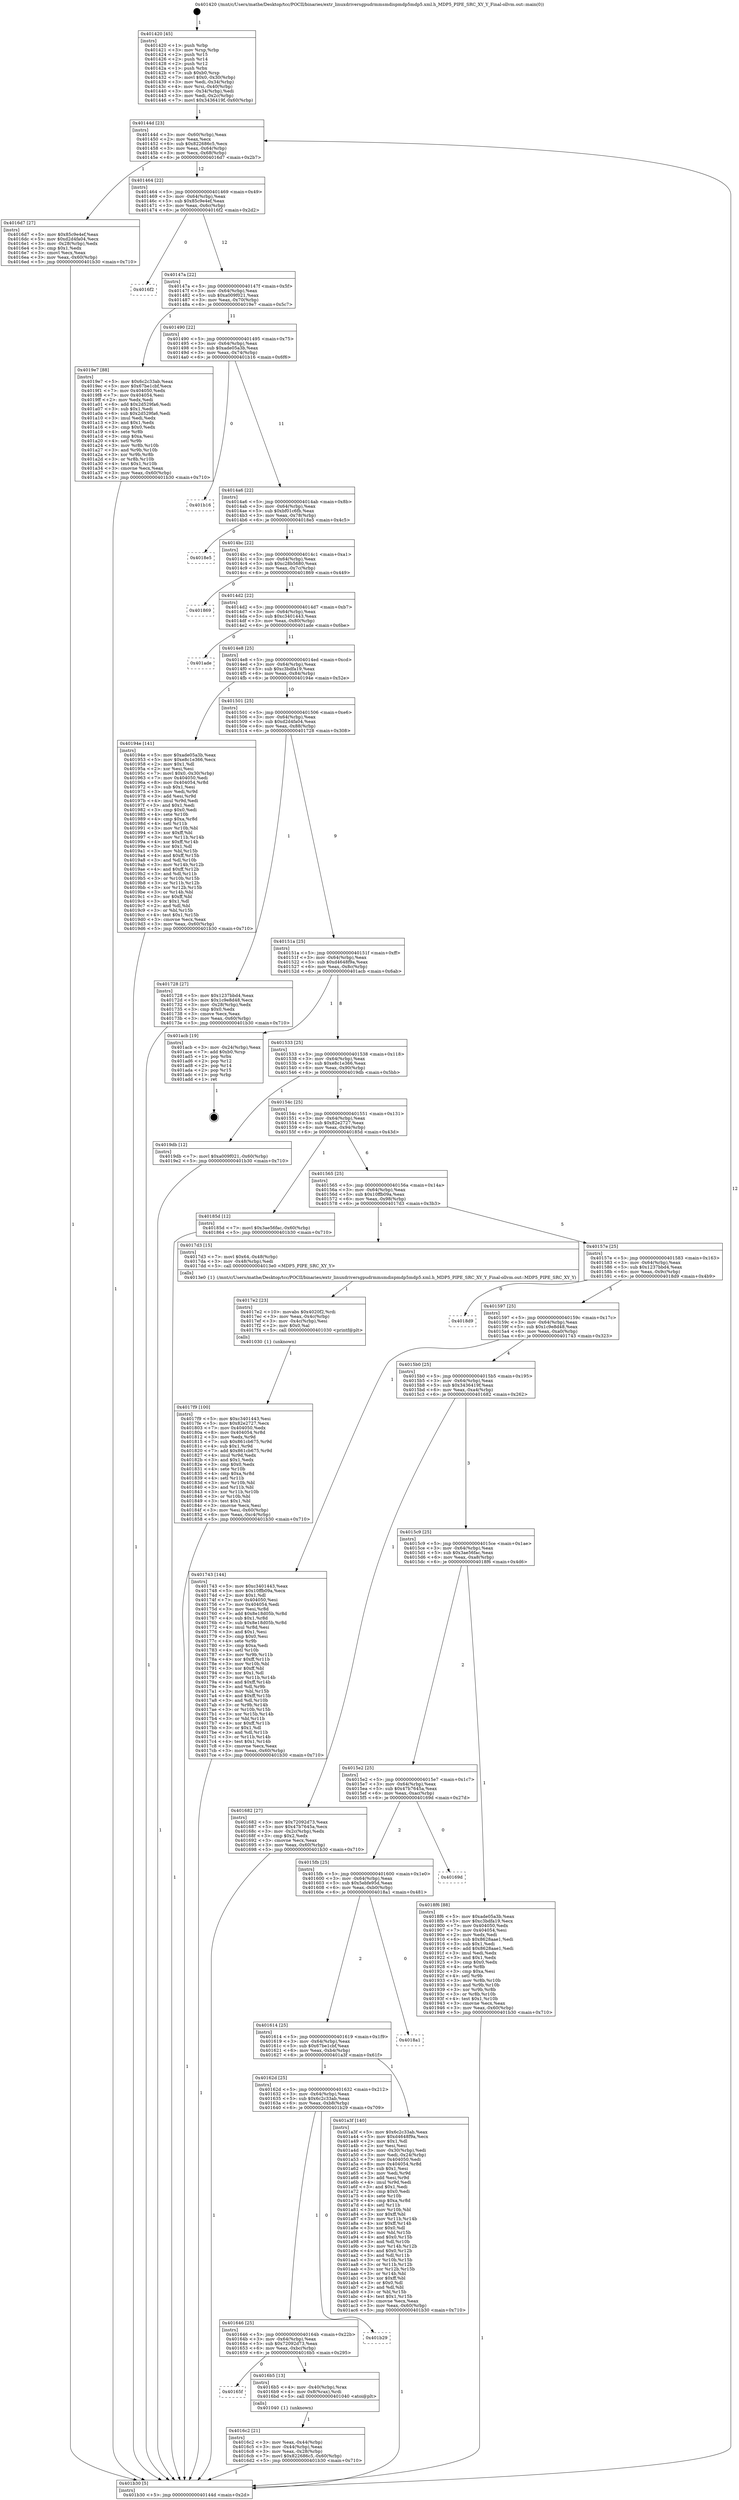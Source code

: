 digraph "0x401420" {
  label = "0x401420 (/mnt/c/Users/mathe/Desktop/tcc/POCII/binaries/extr_linuxdriversgpudrmmsmdispmdp5mdp5.xml.h_MDP5_PIPE_SRC_XY_Y_Final-ollvm.out::main(0))"
  labelloc = "t"
  node[shape=record]

  Entry [label="",width=0.3,height=0.3,shape=circle,fillcolor=black,style=filled]
  "0x40144d" [label="{
     0x40144d [23]\l
     | [instrs]\l
     &nbsp;&nbsp;0x40144d \<+3\>: mov -0x60(%rbp),%eax\l
     &nbsp;&nbsp;0x401450 \<+2\>: mov %eax,%ecx\l
     &nbsp;&nbsp;0x401452 \<+6\>: sub $0x822686c5,%ecx\l
     &nbsp;&nbsp;0x401458 \<+3\>: mov %eax,-0x64(%rbp)\l
     &nbsp;&nbsp;0x40145b \<+3\>: mov %ecx,-0x68(%rbp)\l
     &nbsp;&nbsp;0x40145e \<+6\>: je 00000000004016d7 \<main+0x2b7\>\l
  }"]
  "0x4016d7" [label="{
     0x4016d7 [27]\l
     | [instrs]\l
     &nbsp;&nbsp;0x4016d7 \<+5\>: mov $0x85c9e4ef,%eax\l
     &nbsp;&nbsp;0x4016dc \<+5\>: mov $0xd2d4fa04,%ecx\l
     &nbsp;&nbsp;0x4016e1 \<+3\>: mov -0x28(%rbp),%edx\l
     &nbsp;&nbsp;0x4016e4 \<+3\>: cmp $0x1,%edx\l
     &nbsp;&nbsp;0x4016e7 \<+3\>: cmovl %ecx,%eax\l
     &nbsp;&nbsp;0x4016ea \<+3\>: mov %eax,-0x60(%rbp)\l
     &nbsp;&nbsp;0x4016ed \<+5\>: jmp 0000000000401b30 \<main+0x710\>\l
  }"]
  "0x401464" [label="{
     0x401464 [22]\l
     | [instrs]\l
     &nbsp;&nbsp;0x401464 \<+5\>: jmp 0000000000401469 \<main+0x49\>\l
     &nbsp;&nbsp;0x401469 \<+3\>: mov -0x64(%rbp),%eax\l
     &nbsp;&nbsp;0x40146c \<+5\>: sub $0x85c9e4ef,%eax\l
     &nbsp;&nbsp;0x401471 \<+3\>: mov %eax,-0x6c(%rbp)\l
     &nbsp;&nbsp;0x401474 \<+6\>: je 00000000004016f2 \<main+0x2d2\>\l
  }"]
  Exit [label="",width=0.3,height=0.3,shape=circle,fillcolor=black,style=filled,peripheries=2]
  "0x4016f2" [label="{
     0x4016f2\l
  }", style=dashed]
  "0x40147a" [label="{
     0x40147a [22]\l
     | [instrs]\l
     &nbsp;&nbsp;0x40147a \<+5\>: jmp 000000000040147f \<main+0x5f\>\l
     &nbsp;&nbsp;0x40147f \<+3\>: mov -0x64(%rbp),%eax\l
     &nbsp;&nbsp;0x401482 \<+5\>: sub $0xa009f021,%eax\l
     &nbsp;&nbsp;0x401487 \<+3\>: mov %eax,-0x70(%rbp)\l
     &nbsp;&nbsp;0x40148a \<+6\>: je 00000000004019e7 \<main+0x5c7\>\l
  }"]
  "0x4017f9" [label="{
     0x4017f9 [100]\l
     | [instrs]\l
     &nbsp;&nbsp;0x4017f9 \<+5\>: mov $0xc3401443,%esi\l
     &nbsp;&nbsp;0x4017fe \<+5\>: mov $0x82e2727,%ecx\l
     &nbsp;&nbsp;0x401803 \<+7\>: mov 0x404050,%edx\l
     &nbsp;&nbsp;0x40180a \<+8\>: mov 0x404054,%r8d\l
     &nbsp;&nbsp;0x401812 \<+3\>: mov %edx,%r9d\l
     &nbsp;&nbsp;0x401815 \<+7\>: sub $0x861cb675,%r9d\l
     &nbsp;&nbsp;0x40181c \<+4\>: sub $0x1,%r9d\l
     &nbsp;&nbsp;0x401820 \<+7\>: add $0x861cb675,%r9d\l
     &nbsp;&nbsp;0x401827 \<+4\>: imul %r9d,%edx\l
     &nbsp;&nbsp;0x40182b \<+3\>: and $0x1,%edx\l
     &nbsp;&nbsp;0x40182e \<+3\>: cmp $0x0,%edx\l
     &nbsp;&nbsp;0x401831 \<+4\>: sete %r10b\l
     &nbsp;&nbsp;0x401835 \<+4\>: cmp $0xa,%r8d\l
     &nbsp;&nbsp;0x401839 \<+4\>: setl %r11b\l
     &nbsp;&nbsp;0x40183d \<+3\>: mov %r10b,%bl\l
     &nbsp;&nbsp;0x401840 \<+3\>: and %r11b,%bl\l
     &nbsp;&nbsp;0x401843 \<+3\>: xor %r11b,%r10b\l
     &nbsp;&nbsp;0x401846 \<+3\>: or %r10b,%bl\l
     &nbsp;&nbsp;0x401849 \<+3\>: test $0x1,%bl\l
     &nbsp;&nbsp;0x40184c \<+3\>: cmovne %ecx,%esi\l
     &nbsp;&nbsp;0x40184f \<+3\>: mov %esi,-0x60(%rbp)\l
     &nbsp;&nbsp;0x401852 \<+6\>: mov %eax,-0xc4(%rbp)\l
     &nbsp;&nbsp;0x401858 \<+5\>: jmp 0000000000401b30 \<main+0x710\>\l
  }"]
  "0x4019e7" [label="{
     0x4019e7 [88]\l
     | [instrs]\l
     &nbsp;&nbsp;0x4019e7 \<+5\>: mov $0x6c2c33ab,%eax\l
     &nbsp;&nbsp;0x4019ec \<+5\>: mov $0x67be1cbf,%ecx\l
     &nbsp;&nbsp;0x4019f1 \<+7\>: mov 0x404050,%edx\l
     &nbsp;&nbsp;0x4019f8 \<+7\>: mov 0x404054,%esi\l
     &nbsp;&nbsp;0x4019ff \<+2\>: mov %edx,%edi\l
     &nbsp;&nbsp;0x401a01 \<+6\>: add $0x2d529fa6,%edi\l
     &nbsp;&nbsp;0x401a07 \<+3\>: sub $0x1,%edi\l
     &nbsp;&nbsp;0x401a0a \<+6\>: sub $0x2d529fa6,%edi\l
     &nbsp;&nbsp;0x401a10 \<+3\>: imul %edi,%edx\l
     &nbsp;&nbsp;0x401a13 \<+3\>: and $0x1,%edx\l
     &nbsp;&nbsp;0x401a16 \<+3\>: cmp $0x0,%edx\l
     &nbsp;&nbsp;0x401a19 \<+4\>: sete %r8b\l
     &nbsp;&nbsp;0x401a1d \<+3\>: cmp $0xa,%esi\l
     &nbsp;&nbsp;0x401a20 \<+4\>: setl %r9b\l
     &nbsp;&nbsp;0x401a24 \<+3\>: mov %r8b,%r10b\l
     &nbsp;&nbsp;0x401a27 \<+3\>: and %r9b,%r10b\l
     &nbsp;&nbsp;0x401a2a \<+3\>: xor %r9b,%r8b\l
     &nbsp;&nbsp;0x401a2d \<+3\>: or %r8b,%r10b\l
     &nbsp;&nbsp;0x401a30 \<+4\>: test $0x1,%r10b\l
     &nbsp;&nbsp;0x401a34 \<+3\>: cmovne %ecx,%eax\l
     &nbsp;&nbsp;0x401a37 \<+3\>: mov %eax,-0x60(%rbp)\l
     &nbsp;&nbsp;0x401a3a \<+5\>: jmp 0000000000401b30 \<main+0x710\>\l
  }"]
  "0x401490" [label="{
     0x401490 [22]\l
     | [instrs]\l
     &nbsp;&nbsp;0x401490 \<+5\>: jmp 0000000000401495 \<main+0x75\>\l
     &nbsp;&nbsp;0x401495 \<+3\>: mov -0x64(%rbp),%eax\l
     &nbsp;&nbsp;0x401498 \<+5\>: sub $0xade05a3b,%eax\l
     &nbsp;&nbsp;0x40149d \<+3\>: mov %eax,-0x74(%rbp)\l
     &nbsp;&nbsp;0x4014a0 \<+6\>: je 0000000000401b16 \<main+0x6f6\>\l
  }"]
  "0x4017e2" [label="{
     0x4017e2 [23]\l
     | [instrs]\l
     &nbsp;&nbsp;0x4017e2 \<+10\>: movabs $0x4020f2,%rdi\l
     &nbsp;&nbsp;0x4017ec \<+3\>: mov %eax,-0x4c(%rbp)\l
     &nbsp;&nbsp;0x4017ef \<+3\>: mov -0x4c(%rbp),%esi\l
     &nbsp;&nbsp;0x4017f2 \<+2\>: mov $0x0,%al\l
     &nbsp;&nbsp;0x4017f4 \<+5\>: call 0000000000401030 \<printf@plt\>\l
     | [calls]\l
     &nbsp;&nbsp;0x401030 \{1\} (unknown)\l
  }"]
  "0x401b16" [label="{
     0x401b16\l
  }", style=dashed]
  "0x4014a6" [label="{
     0x4014a6 [22]\l
     | [instrs]\l
     &nbsp;&nbsp;0x4014a6 \<+5\>: jmp 00000000004014ab \<main+0x8b\>\l
     &nbsp;&nbsp;0x4014ab \<+3\>: mov -0x64(%rbp),%eax\l
     &nbsp;&nbsp;0x4014ae \<+5\>: sub $0xbf01c6fb,%eax\l
     &nbsp;&nbsp;0x4014b3 \<+3\>: mov %eax,-0x78(%rbp)\l
     &nbsp;&nbsp;0x4014b6 \<+6\>: je 00000000004018e5 \<main+0x4c5\>\l
  }"]
  "0x4016c2" [label="{
     0x4016c2 [21]\l
     | [instrs]\l
     &nbsp;&nbsp;0x4016c2 \<+3\>: mov %eax,-0x44(%rbp)\l
     &nbsp;&nbsp;0x4016c5 \<+3\>: mov -0x44(%rbp),%eax\l
     &nbsp;&nbsp;0x4016c8 \<+3\>: mov %eax,-0x28(%rbp)\l
     &nbsp;&nbsp;0x4016cb \<+7\>: movl $0x822686c5,-0x60(%rbp)\l
     &nbsp;&nbsp;0x4016d2 \<+5\>: jmp 0000000000401b30 \<main+0x710\>\l
  }"]
  "0x4018e5" [label="{
     0x4018e5\l
  }", style=dashed]
  "0x4014bc" [label="{
     0x4014bc [22]\l
     | [instrs]\l
     &nbsp;&nbsp;0x4014bc \<+5\>: jmp 00000000004014c1 \<main+0xa1\>\l
     &nbsp;&nbsp;0x4014c1 \<+3\>: mov -0x64(%rbp),%eax\l
     &nbsp;&nbsp;0x4014c4 \<+5\>: sub $0xc28b5680,%eax\l
     &nbsp;&nbsp;0x4014c9 \<+3\>: mov %eax,-0x7c(%rbp)\l
     &nbsp;&nbsp;0x4014cc \<+6\>: je 0000000000401869 \<main+0x449\>\l
  }"]
  "0x40165f" [label="{
     0x40165f\l
  }", style=dashed]
  "0x401869" [label="{
     0x401869\l
  }", style=dashed]
  "0x4014d2" [label="{
     0x4014d2 [22]\l
     | [instrs]\l
     &nbsp;&nbsp;0x4014d2 \<+5\>: jmp 00000000004014d7 \<main+0xb7\>\l
     &nbsp;&nbsp;0x4014d7 \<+3\>: mov -0x64(%rbp),%eax\l
     &nbsp;&nbsp;0x4014da \<+5\>: sub $0xc3401443,%eax\l
     &nbsp;&nbsp;0x4014df \<+3\>: mov %eax,-0x80(%rbp)\l
     &nbsp;&nbsp;0x4014e2 \<+6\>: je 0000000000401ade \<main+0x6be\>\l
  }"]
  "0x4016b5" [label="{
     0x4016b5 [13]\l
     | [instrs]\l
     &nbsp;&nbsp;0x4016b5 \<+4\>: mov -0x40(%rbp),%rax\l
     &nbsp;&nbsp;0x4016b9 \<+4\>: mov 0x8(%rax),%rdi\l
     &nbsp;&nbsp;0x4016bd \<+5\>: call 0000000000401040 \<atoi@plt\>\l
     | [calls]\l
     &nbsp;&nbsp;0x401040 \{1\} (unknown)\l
  }"]
  "0x401ade" [label="{
     0x401ade\l
  }", style=dashed]
  "0x4014e8" [label="{
     0x4014e8 [25]\l
     | [instrs]\l
     &nbsp;&nbsp;0x4014e8 \<+5\>: jmp 00000000004014ed \<main+0xcd\>\l
     &nbsp;&nbsp;0x4014ed \<+3\>: mov -0x64(%rbp),%eax\l
     &nbsp;&nbsp;0x4014f0 \<+5\>: sub $0xc3bdfa19,%eax\l
     &nbsp;&nbsp;0x4014f5 \<+6\>: mov %eax,-0x84(%rbp)\l
     &nbsp;&nbsp;0x4014fb \<+6\>: je 000000000040194e \<main+0x52e\>\l
  }"]
  "0x401646" [label="{
     0x401646 [25]\l
     | [instrs]\l
     &nbsp;&nbsp;0x401646 \<+5\>: jmp 000000000040164b \<main+0x22b\>\l
     &nbsp;&nbsp;0x40164b \<+3\>: mov -0x64(%rbp),%eax\l
     &nbsp;&nbsp;0x40164e \<+5\>: sub $0x72092d73,%eax\l
     &nbsp;&nbsp;0x401653 \<+6\>: mov %eax,-0xbc(%rbp)\l
     &nbsp;&nbsp;0x401659 \<+6\>: je 00000000004016b5 \<main+0x295\>\l
  }"]
  "0x40194e" [label="{
     0x40194e [141]\l
     | [instrs]\l
     &nbsp;&nbsp;0x40194e \<+5\>: mov $0xade05a3b,%eax\l
     &nbsp;&nbsp;0x401953 \<+5\>: mov $0xe8c1e366,%ecx\l
     &nbsp;&nbsp;0x401958 \<+2\>: mov $0x1,%dl\l
     &nbsp;&nbsp;0x40195a \<+2\>: xor %esi,%esi\l
     &nbsp;&nbsp;0x40195c \<+7\>: movl $0x0,-0x30(%rbp)\l
     &nbsp;&nbsp;0x401963 \<+7\>: mov 0x404050,%edi\l
     &nbsp;&nbsp;0x40196a \<+8\>: mov 0x404054,%r8d\l
     &nbsp;&nbsp;0x401972 \<+3\>: sub $0x1,%esi\l
     &nbsp;&nbsp;0x401975 \<+3\>: mov %edi,%r9d\l
     &nbsp;&nbsp;0x401978 \<+3\>: add %esi,%r9d\l
     &nbsp;&nbsp;0x40197b \<+4\>: imul %r9d,%edi\l
     &nbsp;&nbsp;0x40197f \<+3\>: and $0x1,%edi\l
     &nbsp;&nbsp;0x401982 \<+3\>: cmp $0x0,%edi\l
     &nbsp;&nbsp;0x401985 \<+4\>: sete %r10b\l
     &nbsp;&nbsp;0x401989 \<+4\>: cmp $0xa,%r8d\l
     &nbsp;&nbsp;0x40198d \<+4\>: setl %r11b\l
     &nbsp;&nbsp;0x401991 \<+3\>: mov %r10b,%bl\l
     &nbsp;&nbsp;0x401994 \<+3\>: xor $0xff,%bl\l
     &nbsp;&nbsp;0x401997 \<+3\>: mov %r11b,%r14b\l
     &nbsp;&nbsp;0x40199a \<+4\>: xor $0xff,%r14b\l
     &nbsp;&nbsp;0x40199e \<+3\>: xor $0x1,%dl\l
     &nbsp;&nbsp;0x4019a1 \<+3\>: mov %bl,%r15b\l
     &nbsp;&nbsp;0x4019a4 \<+4\>: and $0xff,%r15b\l
     &nbsp;&nbsp;0x4019a8 \<+3\>: and %dl,%r10b\l
     &nbsp;&nbsp;0x4019ab \<+3\>: mov %r14b,%r12b\l
     &nbsp;&nbsp;0x4019ae \<+4\>: and $0xff,%r12b\l
     &nbsp;&nbsp;0x4019b2 \<+3\>: and %dl,%r11b\l
     &nbsp;&nbsp;0x4019b5 \<+3\>: or %r10b,%r15b\l
     &nbsp;&nbsp;0x4019b8 \<+3\>: or %r11b,%r12b\l
     &nbsp;&nbsp;0x4019bb \<+3\>: xor %r12b,%r15b\l
     &nbsp;&nbsp;0x4019be \<+3\>: or %r14b,%bl\l
     &nbsp;&nbsp;0x4019c1 \<+3\>: xor $0xff,%bl\l
     &nbsp;&nbsp;0x4019c4 \<+3\>: or $0x1,%dl\l
     &nbsp;&nbsp;0x4019c7 \<+2\>: and %dl,%bl\l
     &nbsp;&nbsp;0x4019c9 \<+3\>: or %bl,%r15b\l
     &nbsp;&nbsp;0x4019cc \<+4\>: test $0x1,%r15b\l
     &nbsp;&nbsp;0x4019d0 \<+3\>: cmovne %ecx,%eax\l
     &nbsp;&nbsp;0x4019d3 \<+3\>: mov %eax,-0x60(%rbp)\l
     &nbsp;&nbsp;0x4019d6 \<+5\>: jmp 0000000000401b30 \<main+0x710\>\l
  }"]
  "0x401501" [label="{
     0x401501 [25]\l
     | [instrs]\l
     &nbsp;&nbsp;0x401501 \<+5\>: jmp 0000000000401506 \<main+0xe6\>\l
     &nbsp;&nbsp;0x401506 \<+3\>: mov -0x64(%rbp),%eax\l
     &nbsp;&nbsp;0x401509 \<+5\>: sub $0xd2d4fa04,%eax\l
     &nbsp;&nbsp;0x40150e \<+6\>: mov %eax,-0x88(%rbp)\l
     &nbsp;&nbsp;0x401514 \<+6\>: je 0000000000401728 \<main+0x308\>\l
  }"]
  "0x401b29" [label="{
     0x401b29\l
  }", style=dashed]
  "0x401728" [label="{
     0x401728 [27]\l
     | [instrs]\l
     &nbsp;&nbsp;0x401728 \<+5\>: mov $0x1237bbd4,%eax\l
     &nbsp;&nbsp;0x40172d \<+5\>: mov $0x1c9e8d48,%ecx\l
     &nbsp;&nbsp;0x401732 \<+3\>: mov -0x28(%rbp),%edx\l
     &nbsp;&nbsp;0x401735 \<+3\>: cmp $0x0,%edx\l
     &nbsp;&nbsp;0x401738 \<+3\>: cmove %ecx,%eax\l
     &nbsp;&nbsp;0x40173b \<+3\>: mov %eax,-0x60(%rbp)\l
     &nbsp;&nbsp;0x40173e \<+5\>: jmp 0000000000401b30 \<main+0x710\>\l
  }"]
  "0x40151a" [label="{
     0x40151a [25]\l
     | [instrs]\l
     &nbsp;&nbsp;0x40151a \<+5\>: jmp 000000000040151f \<main+0xff\>\l
     &nbsp;&nbsp;0x40151f \<+3\>: mov -0x64(%rbp),%eax\l
     &nbsp;&nbsp;0x401522 \<+5\>: sub $0xd4648f9a,%eax\l
     &nbsp;&nbsp;0x401527 \<+6\>: mov %eax,-0x8c(%rbp)\l
     &nbsp;&nbsp;0x40152d \<+6\>: je 0000000000401acb \<main+0x6ab\>\l
  }"]
  "0x40162d" [label="{
     0x40162d [25]\l
     | [instrs]\l
     &nbsp;&nbsp;0x40162d \<+5\>: jmp 0000000000401632 \<main+0x212\>\l
     &nbsp;&nbsp;0x401632 \<+3\>: mov -0x64(%rbp),%eax\l
     &nbsp;&nbsp;0x401635 \<+5\>: sub $0x6c2c33ab,%eax\l
     &nbsp;&nbsp;0x40163a \<+6\>: mov %eax,-0xb8(%rbp)\l
     &nbsp;&nbsp;0x401640 \<+6\>: je 0000000000401b29 \<main+0x709\>\l
  }"]
  "0x401acb" [label="{
     0x401acb [19]\l
     | [instrs]\l
     &nbsp;&nbsp;0x401acb \<+3\>: mov -0x24(%rbp),%eax\l
     &nbsp;&nbsp;0x401ace \<+7\>: add $0xb0,%rsp\l
     &nbsp;&nbsp;0x401ad5 \<+1\>: pop %rbx\l
     &nbsp;&nbsp;0x401ad6 \<+2\>: pop %r12\l
     &nbsp;&nbsp;0x401ad8 \<+2\>: pop %r14\l
     &nbsp;&nbsp;0x401ada \<+2\>: pop %r15\l
     &nbsp;&nbsp;0x401adc \<+1\>: pop %rbp\l
     &nbsp;&nbsp;0x401add \<+1\>: ret\l
  }"]
  "0x401533" [label="{
     0x401533 [25]\l
     | [instrs]\l
     &nbsp;&nbsp;0x401533 \<+5\>: jmp 0000000000401538 \<main+0x118\>\l
     &nbsp;&nbsp;0x401538 \<+3\>: mov -0x64(%rbp),%eax\l
     &nbsp;&nbsp;0x40153b \<+5\>: sub $0xe8c1e366,%eax\l
     &nbsp;&nbsp;0x401540 \<+6\>: mov %eax,-0x90(%rbp)\l
     &nbsp;&nbsp;0x401546 \<+6\>: je 00000000004019db \<main+0x5bb\>\l
  }"]
  "0x401a3f" [label="{
     0x401a3f [140]\l
     | [instrs]\l
     &nbsp;&nbsp;0x401a3f \<+5\>: mov $0x6c2c33ab,%eax\l
     &nbsp;&nbsp;0x401a44 \<+5\>: mov $0xd4648f9a,%ecx\l
     &nbsp;&nbsp;0x401a49 \<+2\>: mov $0x1,%dl\l
     &nbsp;&nbsp;0x401a4b \<+2\>: xor %esi,%esi\l
     &nbsp;&nbsp;0x401a4d \<+3\>: mov -0x30(%rbp),%edi\l
     &nbsp;&nbsp;0x401a50 \<+3\>: mov %edi,-0x24(%rbp)\l
     &nbsp;&nbsp;0x401a53 \<+7\>: mov 0x404050,%edi\l
     &nbsp;&nbsp;0x401a5a \<+8\>: mov 0x404054,%r8d\l
     &nbsp;&nbsp;0x401a62 \<+3\>: sub $0x1,%esi\l
     &nbsp;&nbsp;0x401a65 \<+3\>: mov %edi,%r9d\l
     &nbsp;&nbsp;0x401a68 \<+3\>: add %esi,%r9d\l
     &nbsp;&nbsp;0x401a6b \<+4\>: imul %r9d,%edi\l
     &nbsp;&nbsp;0x401a6f \<+3\>: and $0x1,%edi\l
     &nbsp;&nbsp;0x401a72 \<+3\>: cmp $0x0,%edi\l
     &nbsp;&nbsp;0x401a75 \<+4\>: sete %r10b\l
     &nbsp;&nbsp;0x401a79 \<+4\>: cmp $0xa,%r8d\l
     &nbsp;&nbsp;0x401a7d \<+4\>: setl %r11b\l
     &nbsp;&nbsp;0x401a81 \<+3\>: mov %r10b,%bl\l
     &nbsp;&nbsp;0x401a84 \<+3\>: xor $0xff,%bl\l
     &nbsp;&nbsp;0x401a87 \<+3\>: mov %r11b,%r14b\l
     &nbsp;&nbsp;0x401a8a \<+4\>: xor $0xff,%r14b\l
     &nbsp;&nbsp;0x401a8e \<+3\>: xor $0x0,%dl\l
     &nbsp;&nbsp;0x401a91 \<+3\>: mov %bl,%r15b\l
     &nbsp;&nbsp;0x401a94 \<+4\>: and $0x0,%r15b\l
     &nbsp;&nbsp;0x401a98 \<+3\>: and %dl,%r10b\l
     &nbsp;&nbsp;0x401a9b \<+3\>: mov %r14b,%r12b\l
     &nbsp;&nbsp;0x401a9e \<+4\>: and $0x0,%r12b\l
     &nbsp;&nbsp;0x401aa2 \<+3\>: and %dl,%r11b\l
     &nbsp;&nbsp;0x401aa5 \<+3\>: or %r10b,%r15b\l
     &nbsp;&nbsp;0x401aa8 \<+3\>: or %r11b,%r12b\l
     &nbsp;&nbsp;0x401aab \<+3\>: xor %r12b,%r15b\l
     &nbsp;&nbsp;0x401aae \<+3\>: or %r14b,%bl\l
     &nbsp;&nbsp;0x401ab1 \<+3\>: xor $0xff,%bl\l
     &nbsp;&nbsp;0x401ab4 \<+3\>: or $0x0,%dl\l
     &nbsp;&nbsp;0x401ab7 \<+2\>: and %dl,%bl\l
     &nbsp;&nbsp;0x401ab9 \<+3\>: or %bl,%r15b\l
     &nbsp;&nbsp;0x401abc \<+4\>: test $0x1,%r15b\l
     &nbsp;&nbsp;0x401ac0 \<+3\>: cmovne %ecx,%eax\l
     &nbsp;&nbsp;0x401ac3 \<+3\>: mov %eax,-0x60(%rbp)\l
     &nbsp;&nbsp;0x401ac6 \<+5\>: jmp 0000000000401b30 \<main+0x710\>\l
  }"]
  "0x4019db" [label="{
     0x4019db [12]\l
     | [instrs]\l
     &nbsp;&nbsp;0x4019db \<+7\>: movl $0xa009f021,-0x60(%rbp)\l
     &nbsp;&nbsp;0x4019e2 \<+5\>: jmp 0000000000401b30 \<main+0x710\>\l
  }"]
  "0x40154c" [label="{
     0x40154c [25]\l
     | [instrs]\l
     &nbsp;&nbsp;0x40154c \<+5\>: jmp 0000000000401551 \<main+0x131\>\l
     &nbsp;&nbsp;0x401551 \<+3\>: mov -0x64(%rbp),%eax\l
     &nbsp;&nbsp;0x401554 \<+5\>: sub $0x82e2727,%eax\l
     &nbsp;&nbsp;0x401559 \<+6\>: mov %eax,-0x94(%rbp)\l
     &nbsp;&nbsp;0x40155f \<+6\>: je 000000000040185d \<main+0x43d\>\l
  }"]
  "0x401614" [label="{
     0x401614 [25]\l
     | [instrs]\l
     &nbsp;&nbsp;0x401614 \<+5\>: jmp 0000000000401619 \<main+0x1f9\>\l
     &nbsp;&nbsp;0x401619 \<+3\>: mov -0x64(%rbp),%eax\l
     &nbsp;&nbsp;0x40161c \<+5\>: sub $0x67be1cbf,%eax\l
     &nbsp;&nbsp;0x401621 \<+6\>: mov %eax,-0xb4(%rbp)\l
     &nbsp;&nbsp;0x401627 \<+6\>: je 0000000000401a3f \<main+0x61f\>\l
  }"]
  "0x40185d" [label="{
     0x40185d [12]\l
     | [instrs]\l
     &nbsp;&nbsp;0x40185d \<+7\>: movl $0x3ae56fac,-0x60(%rbp)\l
     &nbsp;&nbsp;0x401864 \<+5\>: jmp 0000000000401b30 \<main+0x710\>\l
  }"]
  "0x401565" [label="{
     0x401565 [25]\l
     | [instrs]\l
     &nbsp;&nbsp;0x401565 \<+5\>: jmp 000000000040156a \<main+0x14a\>\l
     &nbsp;&nbsp;0x40156a \<+3\>: mov -0x64(%rbp),%eax\l
     &nbsp;&nbsp;0x40156d \<+5\>: sub $0x10ffb09a,%eax\l
     &nbsp;&nbsp;0x401572 \<+6\>: mov %eax,-0x98(%rbp)\l
     &nbsp;&nbsp;0x401578 \<+6\>: je 00000000004017d3 \<main+0x3b3\>\l
  }"]
  "0x4018a1" [label="{
     0x4018a1\l
  }", style=dashed]
  "0x4017d3" [label="{
     0x4017d3 [15]\l
     | [instrs]\l
     &nbsp;&nbsp;0x4017d3 \<+7\>: movl $0x64,-0x48(%rbp)\l
     &nbsp;&nbsp;0x4017da \<+3\>: mov -0x48(%rbp),%edi\l
     &nbsp;&nbsp;0x4017dd \<+5\>: call 00000000004013e0 \<MDP5_PIPE_SRC_XY_Y\>\l
     | [calls]\l
     &nbsp;&nbsp;0x4013e0 \{1\} (/mnt/c/Users/mathe/Desktop/tcc/POCII/binaries/extr_linuxdriversgpudrmmsmdispmdp5mdp5.xml.h_MDP5_PIPE_SRC_XY_Y_Final-ollvm.out::MDP5_PIPE_SRC_XY_Y)\l
  }"]
  "0x40157e" [label="{
     0x40157e [25]\l
     | [instrs]\l
     &nbsp;&nbsp;0x40157e \<+5\>: jmp 0000000000401583 \<main+0x163\>\l
     &nbsp;&nbsp;0x401583 \<+3\>: mov -0x64(%rbp),%eax\l
     &nbsp;&nbsp;0x401586 \<+5\>: sub $0x1237bbd4,%eax\l
     &nbsp;&nbsp;0x40158b \<+6\>: mov %eax,-0x9c(%rbp)\l
     &nbsp;&nbsp;0x401591 \<+6\>: je 00000000004018d9 \<main+0x4b9\>\l
  }"]
  "0x4015fb" [label="{
     0x4015fb [25]\l
     | [instrs]\l
     &nbsp;&nbsp;0x4015fb \<+5\>: jmp 0000000000401600 \<main+0x1e0\>\l
     &nbsp;&nbsp;0x401600 \<+3\>: mov -0x64(%rbp),%eax\l
     &nbsp;&nbsp;0x401603 \<+5\>: sub $0x5ebfe95d,%eax\l
     &nbsp;&nbsp;0x401608 \<+6\>: mov %eax,-0xb0(%rbp)\l
     &nbsp;&nbsp;0x40160e \<+6\>: je 00000000004018a1 \<main+0x481\>\l
  }"]
  "0x4018d9" [label="{
     0x4018d9\l
  }", style=dashed]
  "0x401597" [label="{
     0x401597 [25]\l
     | [instrs]\l
     &nbsp;&nbsp;0x401597 \<+5\>: jmp 000000000040159c \<main+0x17c\>\l
     &nbsp;&nbsp;0x40159c \<+3\>: mov -0x64(%rbp),%eax\l
     &nbsp;&nbsp;0x40159f \<+5\>: sub $0x1c9e8d48,%eax\l
     &nbsp;&nbsp;0x4015a4 \<+6\>: mov %eax,-0xa0(%rbp)\l
     &nbsp;&nbsp;0x4015aa \<+6\>: je 0000000000401743 \<main+0x323\>\l
  }"]
  "0x40169d" [label="{
     0x40169d\l
  }", style=dashed]
  "0x401743" [label="{
     0x401743 [144]\l
     | [instrs]\l
     &nbsp;&nbsp;0x401743 \<+5\>: mov $0xc3401443,%eax\l
     &nbsp;&nbsp;0x401748 \<+5\>: mov $0x10ffb09a,%ecx\l
     &nbsp;&nbsp;0x40174d \<+2\>: mov $0x1,%dl\l
     &nbsp;&nbsp;0x40174f \<+7\>: mov 0x404050,%esi\l
     &nbsp;&nbsp;0x401756 \<+7\>: mov 0x404054,%edi\l
     &nbsp;&nbsp;0x40175d \<+3\>: mov %esi,%r8d\l
     &nbsp;&nbsp;0x401760 \<+7\>: add $0x8e18d05b,%r8d\l
     &nbsp;&nbsp;0x401767 \<+4\>: sub $0x1,%r8d\l
     &nbsp;&nbsp;0x40176b \<+7\>: sub $0x8e18d05b,%r8d\l
     &nbsp;&nbsp;0x401772 \<+4\>: imul %r8d,%esi\l
     &nbsp;&nbsp;0x401776 \<+3\>: and $0x1,%esi\l
     &nbsp;&nbsp;0x401779 \<+3\>: cmp $0x0,%esi\l
     &nbsp;&nbsp;0x40177c \<+4\>: sete %r9b\l
     &nbsp;&nbsp;0x401780 \<+3\>: cmp $0xa,%edi\l
     &nbsp;&nbsp;0x401783 \<+4\>: setl %r10b\l
     &nbsp;&nbsp;0x401787 \<+3\>: mov %r9b,%r11b\l
     &nbsp;&nbsp;0x40178a \<+4\>: xor $0xff,%r11b\l
     &nbsp;&nbsp;0x40178e \<+3\>: mov %r10b,%bl\l
     &nbsp;&nbsp;0x401791 \<+3\>: xor $0xff,%bl\l
     &nbsp;&nbsp;0x401794 \<+3\>: xor $0x1,%dl\l
     &nbsp;&nbsp;0x401797 \<+3\>: mov %r11b,%r14b\l
     &nbsp;&nbsp;0x40179a \<+4\>: and $0xff,%r14b\l
     &nbsp;&nbsp;0x40179e \<+3\>: and %dl,%r9b\l
     &nbsp;&nbsp;0x4017a1 \<+3\>: mov %bl,%r15b\l
     &nbsp;&nbsp;0x4017a4 \<+4\>: and $0xff,%r15b\l
     &nbsp;&nbsp;0x4017a8 \<+3\>: and %dl,%r10b\l
     &nbsp;&nbsp;0x4017ab \<+3\>: or %r9b,%r14b\l
     &nbsp;&nbsp;0x4017ae \<+3\>: or %r10b,%r15b\l
     &nbsp;&nbsp;0x4017b1 \<+3\>: xor %r15b,%r14b\l
     &nbsp;&nbsp;0x4017b4 \<+3\>: or %bl,%r11b\l
     &nbsp;&nbsp;0x4017b7 \<+4\>: xor $0xff,%r11b\l
     &nbsp;&nbsp;0x4017bb \<+3\>: or $0x1,%dl\l
     &nbsp;&nbsp;0x4017be \<+3\>: and %dl,%r11b\l
     &nbsp;&nbsp;0x4017c1 \<+3\>: or %r11b,%r14b\l
     &nbsp;&nbsp;0x4017c4 \<+4\>: test $0x1,%r14b\l
     &nbsp;&nbsp;0x4017c8 \<+3\>: cmovne %ecx,%eax\l
     &nbsp;&nbsp;0x4017cb \<+3\>: mov %eax,-0x60(%rbp)\l
     &nbsp;&nbsp;0x4017ce \<+5\>: jmp 0000000000401b30 \<main+0x710\>\l
  }"]
  "0x4015b0" [label="{
     0x4015b0 [25]\l
     | [instrs]\l
     &nbsp;&nbsp;0x4015b0 \<+5\>: jmp 00000000004015b5 \<main+0x195\>\l
     &nbsp;&nbsp;0x4015b5 \<+3\>: mov -0x64(%rbp),%eax\l
     &nbsp;&nbsp;0x4015b8 \<+5\>: sub $0x3436419f,%eax\l
     &nbsp;&nbsp;0x4015bd \<+6\>: mov %eax,-0xa4(%rbp)\l
     &nbsp;&nbsp;0x4015c3 \<+6\>: je 0000000000401682 \<main+0x262\>\l
  }"]
  "0x4015e2" [label="{
     0x4015e2 [25]\l
     | [instrs]\l
     &nbsp;&nbsp;0x4015e2 \<+5\>: jmp 00000000004015e7 \<main+0x1c7\>\l
     &nbsp;&nbsp;0x4015e7 \<+3\>: mov -0x64(%rbp),%eax\l
     &nbsp;&nbsp;0x4015ea \<+5\>: sub $0x47b7645a,%eax\l
     &nbsp;&nbsp;0x4015ef \<+6\>: mov %eax,-0xac(%rbp)\l
     &nbsp;&nbsp;0x4015f5 \<+6\>: je 000000000040169d \<main+0x27d\>\l
  }"]
  "0x401682" [label="{
     0x401682 [27]\l
     | [instrs]\l
     &nbsp;&nbsp;0x401682 \<+5\>: mov $0x72092d73,%eax\l
     &nbsp;&nbsp;0x401687 \<+5\>: mov $0x47b7645a,%ecx\l
     &nbsp;&nbsp;0x40168c \<+3\>: mov -0x2c(%rbp),%edx\l
     &nbsp;&nbsp;0x40168f \<+3\>: cmp $0x2,%edx\l
     &nbsp;&nbsp;0x401692 \<+3\>: cmovne %ecx,%eax\l
     &nbsp;&nbsp;0x401695 \<+3\>: mov %eax,-0x60(%rbp)\l
     &nbsp;&nbsp;0x401698 \<+5\>: jmp 0000000000401b30 \<main+0x710\>\l
  }"]
  "0x4015c9" [label="{
     0x4015c9 [25]\l
     | [instrs]\l
     &nbsp;&nbsp;0x4015c9 \<+5\>: jmp 00000000004015ce \<main+0x1ae\>\l
     &nbsp;&nbsp;0x4015ce \<+3\>: mov -0x64(%rbp),%eax\l
     &nbsp;&nbsp;0x4015d1 \<+5\>: sub $0x3ae56fac,%eax\l
     &nbsp;&nbsp;0x4015d6 \<+6\>: mov %eax,-0xa8(%rbp)\l
     &nbsp;&nbsp;0x4015dc \<+6\>: je 00000000004018f6 \<main+0x4d6\>\l
  }"]
  "0x401b30" [label="{
     0x401b30 [5]\l
     | [instrs]\l
     &nbsp;&nbsp;0x401b30 \<+5\>: jmp 000000000040144d \<main+0x2d\>\l
  }"]
  "0x401420" [label="{
     0x401420 [45]\l
     | [instrs]\l
     &nbsp;&nbsp;0x401420 \<+1\>: push %rbp\l
     &nbsp;&nbsp;0x401421 \<+3\>: mov %rsp,%rbp\l
     &nbsp;&nbsp;0x401424 \<+2\>: push %r15\l
     &nbsp;&nbsp;0x401426 \<+2\>: push %r14\l
     &nbsp;&nbsp;0x401428 \<+2\>: push %r12\l
     &nbsp;&nbsp;0x40142a \<+1\>: push %rbx\l
     &nbsp;&nbsp;0x40142b \<+7\>: sub $0xb0,%rsp\l
     &nbsp;&nbsp;0x401432 \<+7\>: movl $0x0,-0x30(%rbp)\l
     &nbsp;&nbsp;0x401439 \<+3\>: mov %edi,-0x34(%rbp)\l
     &nbsp;&nbsp;0x40143c \<+4\>: mov %rsi,-0x40(%rbp)\l
     &nbsp;&nbsp;0x401440 \<+3\>: mov -0x34(%rbp),%edi\l
     &nbsp;&nbsp;0x401443 \<+3\>: mov %edi,-0x2c(%rbp)\l
     &nbsp;&nbsp;0x401446 \<+7\>: movl $0x3436419f,-0x60(%rbp)\l
  }"]
  "0x4018f6" [label="{
     0x4018f6 [88]\l
     | [instrs]\l
     &nbsp;&nbsp;0x4018f6 \<+5\>: mov $0xade05a3b,%eax\l
     &nbsp;&nbsp;0x4018fb \<+5\>: mov $0xc3bdfa19,%ecx\l
     &nbsp;&nbsp;0x401900 \<+7\>: mov 0x404050,%edx\l
     &nbsp;&nbsp;0x401907 \<+7\>: mov 0x404054,%esi\l
     &nbsp;&nbsp;0x40190e \<+2\>: mov %edx,%edi\l
     &nbsp;&nbsp;0x401910 \<+6\>: sub $0x8628aae1,%edi\l
     &nbsp;&nbsp;0x401916 \<+3\>: sub $0x1,%edi\l
     &nbsp;&nbsp;0x401919 \<+6\>: add $0x8628aae1,%edi\l
     &nbsp;&nbsp;0x40191f \<+3\>: imul %edi,%edx\l
     &nbsp;&nbsp;0x401922 \<+3\>: and $0x1,%edx\l
     &nbsp;&nbsp;0x401925 \<+3\>: cmp $0x0,%edx\l
     &nbsp;&nbsp;0x401928 \<+4\>: sete %r8b\l
     &nbsp;&nbsp;0x40192c \<+3\>: cmp $0xa,%esi\l
     &nbsp;&nbsp;0x40192f \<+4\>: setl %r9b\l
     &nbsp;&nbsp;0x401933 \<+3\>: mov %r8b,%r10b\l
     &nbsp;&nbsp;0x401936 \<+3\>: and %r9b,%r10b\l
     &nbsp;&nbsp;0x401939 \<+3\>: xor %r9b,%r8b\l
     &nbsp;&nbsp;0x40193c \<+3\>: or %r8b,%r10b\l
     &nbsp;&nbsp;0x40193f \<+4\>: test $0x1,%r10b\l
     &nbsp;&nbsp;0x401943 \<+3\>: cmovne %ecx,%eax\l
     &nbsp;&nbsp;0x401946 \<+3\>: mov %eax,-0x60(%rbp)\l
     &nbsp;&nbsp;0x401949 \<+5\>: jmp 0000000000401b30 \<main+0x710\>\l
  }"]
  Entry -> "0x401420" [label=" 1"]
  "0x40144d" -> "0x4016d7" [label=" 1"]
  "0x40144d" -> "0x401464" [label=" 12"]
  "0x401acb" -> Exit [label=" 1"]
  "0x401464" -> "0x4016f2" [label=" 0"]
  "0x401464" -> "0x40147a" [label=" 12"]
  "0x401a3f" -> "0x401b30" [label=" 1"]
  "0x40147a" -> "0x4019e7" [label=" 1"]
  "0x40147a" -> "0x401490" [label=" 11"]
  "0x4019e7" -> "0x401b30" [label=" 1"]
  "0x401490" -> "0x401b16" [label=" 0"]
  "0x401490" -> "0x4014a6" [label=" 11"]
  "0x4019db" -> "0x401b30" [label=" 1"]
  "0x4014a6" -> "0x4018e5" [label=" 0"]
  "0x4014a6" -> "0x4014bc" [label=" 11"]
  "0x40194e" -> "0x401b30" [label=" 1"]
  "0x4014bc" -> "0x401869" [label=" 0"]
  "0x4014bc" -> "0x4014d2" [label=" 11"]
  "0x4018f6" -> "0x401b30" [label=" 1"]
  "0x4014d2" -> "0x401ade" [label=" 0"]
  "0x4014d2" -> "0x4014e8" [label=" 11"]
  "0x40185d" -> "0x401b30" [label=" 1"]
  "0x4014e8" -> "0x40194e" [label=" 1"]
  "0x4014e8" -> "0x401501" [label=" 10"]
  "0x4017e2" -> "0x4017f9" [label=" 1"]
  "0x401501" -> "0x401728" [label=" 1"]
  "0x401501" -> "0x40151a" [label=" 9"]
  "0x4017d3" -> "0x4017e2" [label=" 1"]
  "0x40151a" -> "0x401acb" [label=" 1"]
  "0x40151a" -> "0x401533" [label=" 8"]
  "0x401728" -> "0x401b30" [label=" 1"]
  "0x401533" -> "0x4019db" [label=" 1"]
  "0x401533" -> "0x40154c" [label=" 7"]
  "0x4016d7" -> "0x401b30" [label=" 1"]
  "0x40154c" -> "0x40185d" [label=" 1"]
  "0x40154c" -> "0x401565" [label=" 6"]
  "0x4016b5" -> "0x4016c2" [label=" 1"]
  "0x401565" -> "0x4017d3" [label=" 1"]
  "0x401565" -> "0x40157e" [label=" 5"]
  "0x401646" -> "0x40165f" [label=" 0"]
  "0x40157e" -> "0x4018d9" [label=" 0"]
  "0x40157e" -> "0x401597" [label=" 5"]
  "0x4017f9" -> "0x401b30" [label=" 1"]
  "0x401597" -> "0x401743" [label=" 1"]
  "0x401597" -> "0x4015b0" [label=" 4"]
  "0x40162d" -> "0x401646" [label=" 1"]
  "0x4015b0" -> "0x401682" [label=" 1"]
  "0x4015b0" -> "0x4015c9" [label=" 3"]
  "0x401682" -> "0x401b30" [label=" 1"]
  "0x401420" -> "0x40144d" [label=" 1"]
  "0x401b30" -> "0x40144d" [label=" 12"]
  "0x401743" -> "0x401b30" [label=" 1"]
  "0x4015c9" -> "0x4018f6" [label=" 1"]
  "0x4015c9" -> "0x4015e2" [label=" 2"]
  "0x40162d" -> "0x401b29" [label=" 0"]
  "0x4015e2" -> "0x40169d" [label=" 0"]
  "0x4015e2" -> "0x4015fb" [label=" 2"]
  "0x401646" -> "0x4016b5" [label=" 1"]
  "0x4015fb" -> "0x4018a1" [label=" 0"]
  "0x4015fb" -> "0x401614" [label=" 2"]
  "0x4016c2" -> "0x401b30" [label=" 1"]
  "0x401614" -> "0x401a3f" [label=" 1"]
  "0x401614" -> "0x40162d" [label=" 1"]
}
